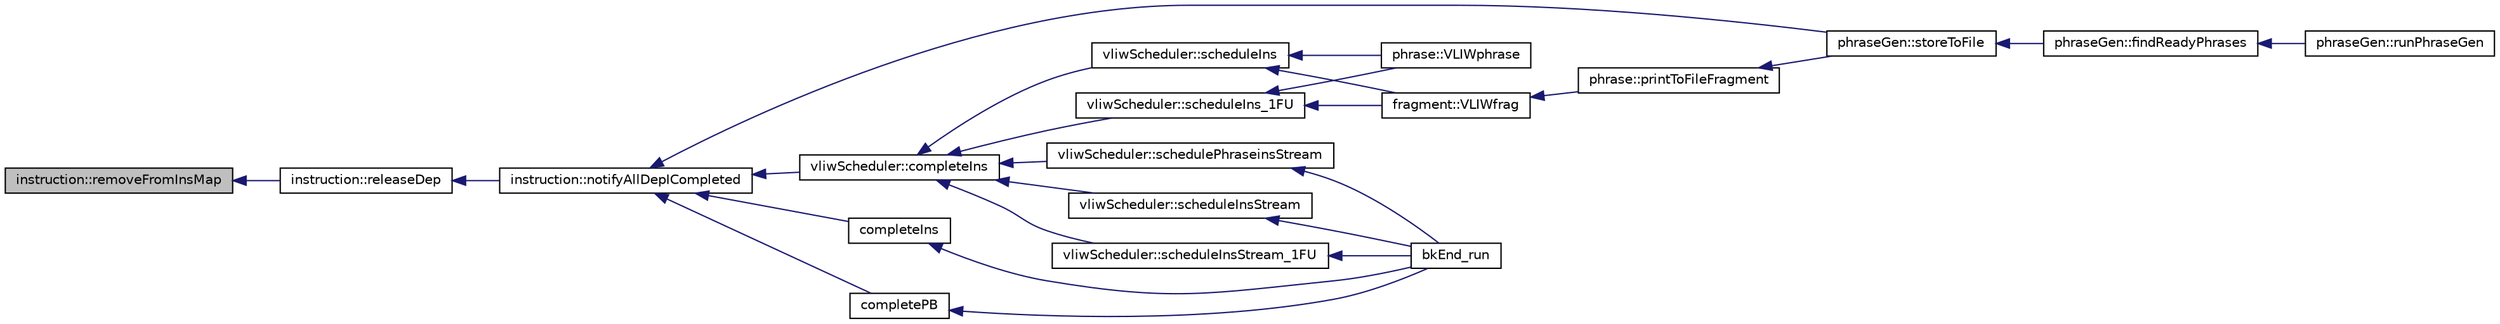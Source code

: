 digraph G
{
  edge [fontname="Helvetica",fontsize="10",labelfontname="Helvetica",labelfontsize="10"];
  node [fontname="Helvetica",fontsize="10",shape=record];
  rankdir=LR;
  Node1 [label="instruction::removeFromInsMap",height=0.2,width=0.4,color="black", fillcolor="grey75", style="filled" fontcolor="black"];
  Node1 -> Node2 [dir=back,color="midnightblue",fontsize="10",style="solid",fontname="Helvetica"];
  Node2 [label="instruction::releaseDep",height=0.2,width=0.4,color="black", fillcolor="white", style="filled",URL="$classinstruction.html#a9c036772123e1dcf59239cd5fd065f0f"];
  Node2 -> Node3 [dir=back,color="midnightblue",fontsize="10",style="solid",fontname="Helvetica"];
  Node3 [label="instruction::notifyAllDepICompleted",height=0.2,width=0.4,color="black", fillcolor="white", style="filled",URL="$classinstruction.html#a4d6726de4186f3010dd064582d4637d4"];
  Node3 -> Node4 [dir=back,color="midnightblue",fontsize="10",style="solid",fontname="Helvetica"];
  Node4 [label="vliwScheduler::completeIns",height=0.2,width=0.4,color="black", fillcolor="white", style="filled",URL="$classvliwScheduler.html#aae6254bfac1e348447643a0dec8cbf03"];
  Node4 -> Node5 [dir=back,color="midnightblue",fontsize="10",style="solid",fontname="Helvetica"];
  Node5 [label="vliwScheduler::scheduleIns",height=0.2,width=0.4,color="black", fillcolor="white", style="filled",URL="$classvliwScheduler.html#a29a8e438bea013f48b2cc7b3e672dfe6"];
  Node5 -> Node6 [dir=back,color="midnightblue",fontsize="10",style="solid",fontname="Helvetica"];
  Node6 [label="fragment::VLIWfrag",height=0.2,width=0.4,color="black", fillcolor="white", style="filled",URL="$classfragment.html#aec9f0320f42a1417a2fb59c57df575f2"];
  Node6 -> Node7 [dir=back,color="midnightblue",fontsize="10",style="solid",fontname="Helvetica"];
  Node7 [label="phrase::printToFileFragment",height=0.2,width=0.4,color="black", fillcolor="white", style="filled",URL="$classphrase.html#a555253effe54e3dc88d47d5e33a7baa1"];
  Node7 -> Node8 [dir=back,color="midnightblue",fontsize="10",style="solid",fontname="Helvetica"];
  Node8 [label="phraseGen::storeToFile",height=0.2,width=0.4,color="black", fillcolor="white", style="filled",URL="$classphraseGen.html#aba7134610613016de2d7d91d47c5dd4e"];
  Node8 -> Node9 [dir=back,color="midnightblue",fontsize="10",style="solid",fontname="Helvetica"];
  Node9 [label="phraseGen::findReadyPhrases",height=0.2,width=0.4,color="black", fillcolor="white", style="filled",URL="$classphraseGen.html#ab1fd52686e66bea06bd08d7fc8a4eb23"];
  Node9 -> Node10 [dir=back,color="midnightblue",fontsize="10",style="solid",fontname="Helvetica"];
  Node10 [label="phraseGen::runPhraseGen",height=0.2,width=0.4,color="black", fillcolor="white", style="filled",URL="$classphraseGen.html#a27c8b0d81592bc45e7f25e9cb7a4d1c4"];
  Node5 -> Node11 [dir=back,color="midnightblue",fontsize="10",style="solid",fontname="Helvetica"];
  Node11 [label="phrase::VLIWphrase",height=0.2,width=0.4,color="black", fillcolor="white", style="filled",URL="$classphrase.html#ad83361bffa7f64be8b2d6b0afbe8623c"];
  Node4 -> Node12 [dir=back,color="midnightblue",fontsize="10",style="solid",fontname="Helvetica"];
  Node12 [label="vliwScheduler::scheduleIns_1FU",height=0.2,width=0.4,color="black", fillcolor="white", style="filled",URL="$classvliwScheduler.html#a6b42ca4f7436dc7dfac2848dabc10416"];
  Node12 -> Node6 [dir=back,color="midnightblue",fontsize="10",style="solid",fontname="Helvetica"];
  Node12 -> Node11 [dir=back,color="midnightblue",fontsize="10",style="solid",fontname="Helvetica"];
  Node4 -> Node13 [dir=back,color="midnightblue",fontsize="10",style="solid",fontname="Helvetica"];
  Node13 [label="vliwScheduler::scheduleInsStream",height=0.2,width=0.4,color="black", fillcolor="white", style="filled",URL="$classvliwScheduler.html#a0c1dd56c752aee739de1aa373fc16078"];
  Node13 -> Node14 [dir=back,color="midnightblue",fontsize="10",style="solid",fontname="Helvetica"];
  Node14 [label="bkEnd_run",height=0.2,width=0.4,color="black", fillcolor="white", style="filled",URL="$bkEnd_8h.html#a0de885ce07273f37e162ecb0e63ec95d"];
  Node4 -> Node15 [dir=back,color="midnightblue",fontsize="10",style="solid",fontname="Helvetica"];
  Node15 [label="vliwScheduler::scheduleInsStream_1FU",height=0.2,width=0.4,color="black", fillcolor="white", style="filled",URL="$classvliwScheduler.html#aab01a955d85779eeeddb36cf921e8e80"];
  Node15 -> Node14 [dir=back,color="midnightblue",fontsize="10",style="solid",fontname="Helvetica"];
  Node4 -> Node16 [dir=back,color="midnightblue",fontsize="10",style="solid",fontname="Helvetica"];
  Node16 [label="vliwScheduler::schedulePhraseinsStream",height=0.2,width=0.4,color="black", fillcolor="white", style="filled",URL="$classvliwScheduler.html#a5abce2c71dce559d07f8f5de8f04c146"];
  Node16 -> Node14 [dir=back,color="midnightblue",fontsize="10",style="solid",fontname="Helvetica"];
  Node3 -> Node17 [dir=back,color="midnightblue",fontsize="10",style="solid",fontname="Helvetica"];
  Node17 [label="completeIns",height=0.2,width=0.4,color="black", fillcolor="white", style="filled",URL="$bkEnd_8cpp.html#a9a25aed4f2747b7f642111fd4ee5b9cf"];
  Node17 -> Node14 [dir=back,color="midnightblue",fontsize="10",style="solid",fontname="Helvetica"];
  Node3 -> Node18 [dir=back,color="midnightblue",fontsize="10",style="solid",fontname="Helvetica"];
  Node18 [label="completePB",height=0.2,width=0.4,color="black", fillcolor="white", style="filled",URL="$bkEnd_8cpp.html#a968c90c4d8d2a7f34dcb172bfef57feb"];
  Node18 -> Node14 [dir=back,color="midnightblue",fontsize="10",style="solid",fontname="Helvetica"];
  Node3 -> Node8 [dir=back,color="midnightblue",fontsize="10",style="solid",fontname="Helvetica"];
}
